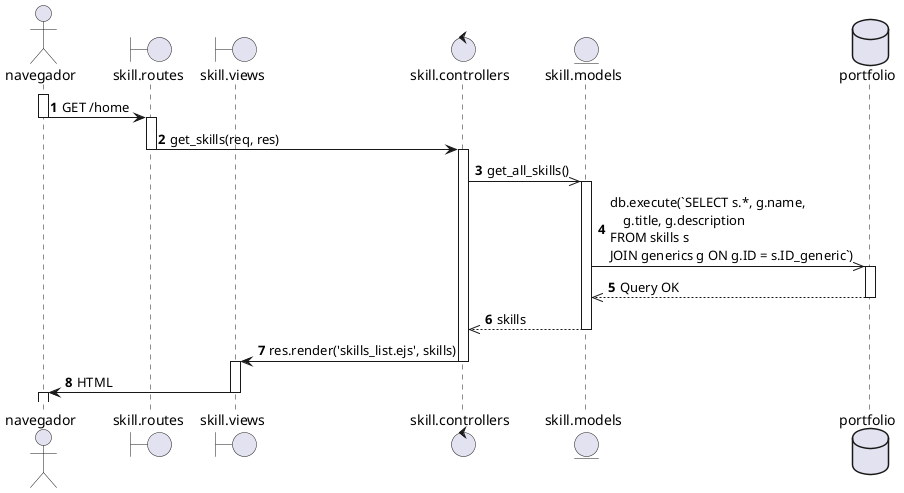 @startuml 

autonumber

actor navegador as nav
boundary "skill.routes" as routes
boundary "skill.views" as view
control "skill.controllers" as controller
entity "skill.models" as model
database portfolio as db 

activate nav
nav -> routes: GET /home
deactivate nav

activate routes
routes -> controller: get_skills(req, res)
deactivate routes

activate controller
controller ->> model: get_all_skills()

activate model 
model ->> db: db.execute(`SELECT s.*, g.name, \n    g.title, g.description \nFROM skills s \nJOIN generics g ON g.ID = s.ID_generic`)

activate db
db -->> model: Query OK
deactivate db

model -->> controller: skills
deactivate model

controller -> view: res.render('skills_list.ejs', skills)
deactivate controller

activate view
view -> nav: HTML
deactivate view

activate nav

@enduml